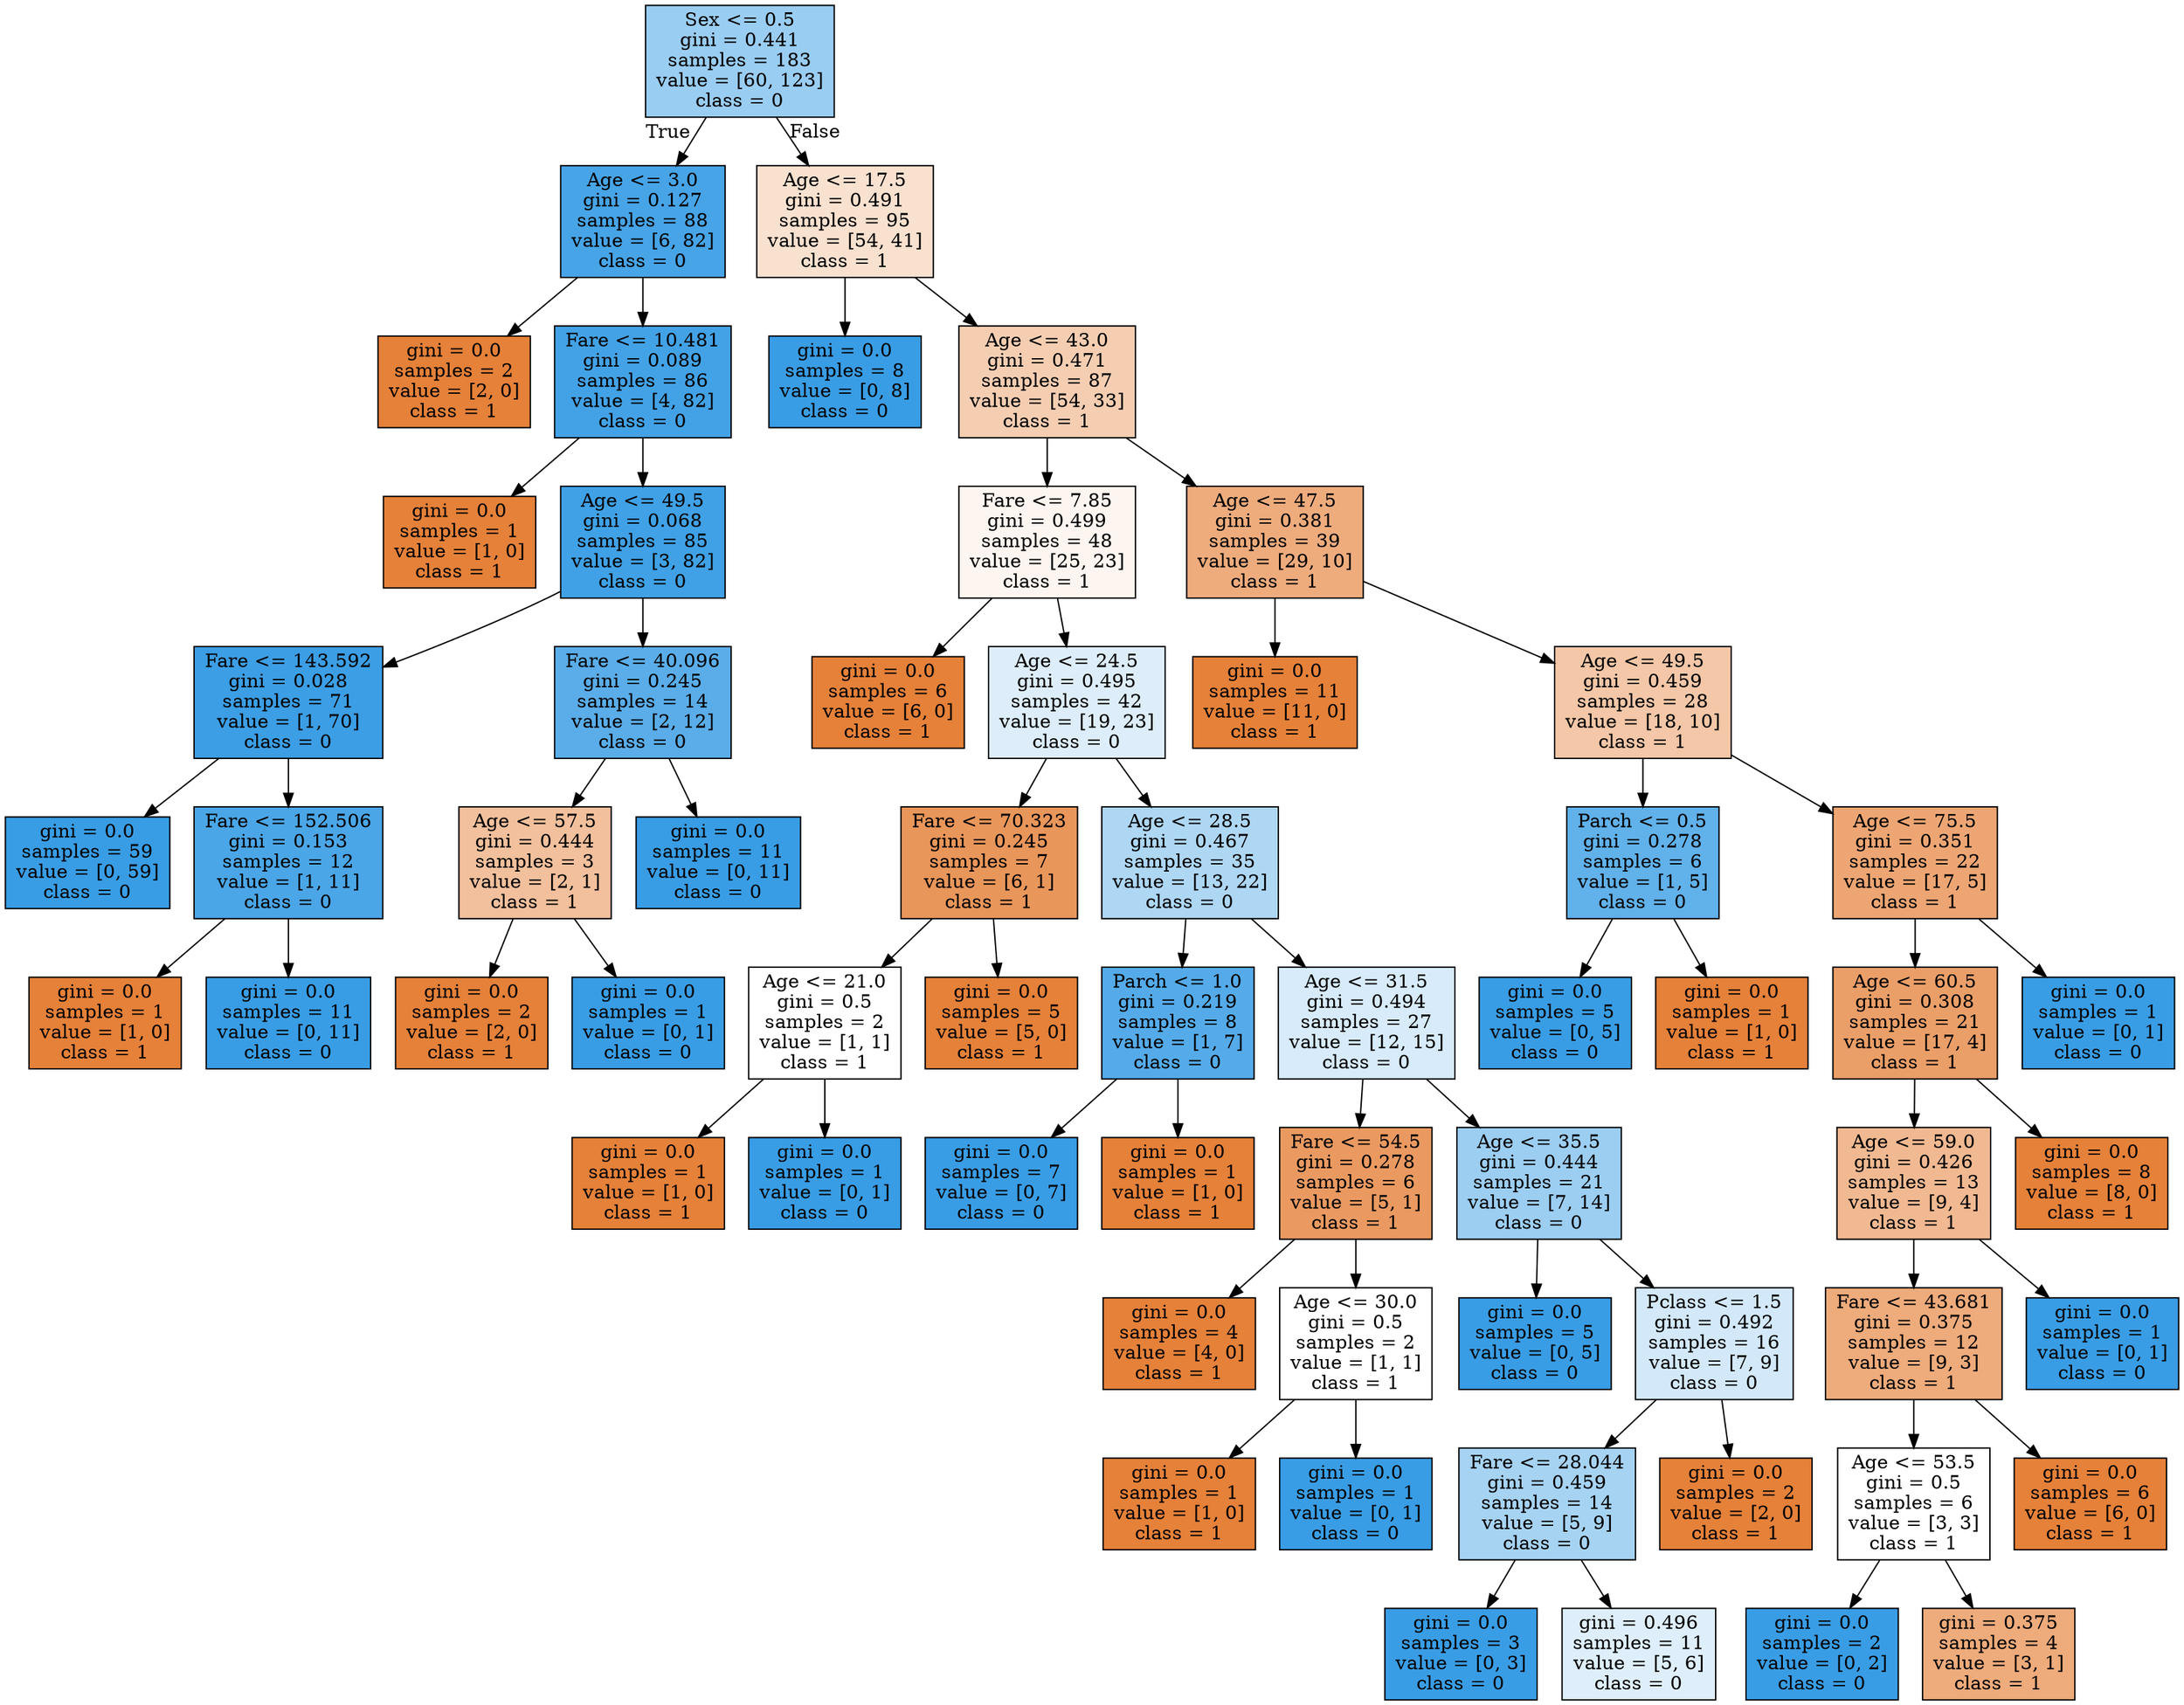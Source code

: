 digraph Tree {
node [shape=box, style="filled", color="black"] ;
0 [label="Sex <= 0.5\ngini = 0.441\nsamples = 183\nvalue = [60, 123]\nclass = 0", fillcolor="#9acdf2"] ;
1 [label="Age <= 3.0\ngini = 0.127\nsamples = 88\nvalue = [6, 82]\nclass = 0", fillcolor="#47a4e7"] ;
0 -> 1 [labeldistance=2.5, labelangle=45, headlabel="True"] ;
2 [label="gini = 0.0\nsamples = 2\nvalue = [2, 0]\nclass = 1", fillcolor="#e58139"] ;
1 -> 2 ;
3 [label="Fare <= 10.481\ngini = 0.089\nsamples = 86\nvalue = [4, 82]\nclass = 0", fillcolor="#43a2e6"] ;
1 -> 3 ;
4 [label="gini = 0.0\nsamples = 1\nvalue = [1, 0]\nclass = 1", fillcolor="#e58139"] ;
3 -> 4 ;
5 [label="Age <= 49.5\ngini = 0.068\nsamples = 85\nvalue = [3, 82]\nclass = 0", fillcolor="#40a1e6"] ;
3 -> 5 ;
6 [label="Fare <= 143.592\ngini = 0.028\nsamples = 71\nvalue = [1, 70]\nclass = 0", fillcolor="#3c9ee5"] ;
5 -> 6 ;
7 [label="gini = 0.0\nsamples = 59\nvalue = [0, 59]\nclass = 0", fillcolor="#399de5"] ;
6 -> 7 ;
8 [label="Fare <= 152.506\ngini = 0.153\nsamples = 12\nvalue = [1, 11]\nclass = 0", fillcolor="#4ba6e7"] ;
6 -> 8 ;
9 [label="gini = 0.0\nsamples = 1\nvalue = [1, 0]\nclass = 1", fillcolor="#e58139"] ;
8 -> 9 ;
10 [label="gini = 0.0\nsamples = 11\nvalue = [0, 11]\nclass = 0", fillcolor="#399de5"] ;
8 -> 10 ;
11 [label="Fare <= 40.096\ngini = 0.245\nsamples = 14\nvalue = [2, 12]\nclass = 0", fillcolor="#5aade9"] ;
5 -> 11 ;
12 [label="Age <= 57.5\ngini = 0.444\nsamples = 3\nvalue = [2, 1]\nclass = 1", fillcolor="#f2c09c"] ;
11 -> 12 ;
13 [label="gini = 0.0\nsamples = 2\nvalue = [2, 0]\nclass = 1", fillcolor="#e58139"] ;
12 -> 13 ;
14 [label="gini = 0.0\nsamples = 1\nvalue = [0, 1]\nclass = 0", fillcolor="#399de5"] ;
12 -> 14 ;
15 [label="gini = 0.0\nsamples = 11\nvalue = [0, 11]\nclass = 0", fillcolor="#399de5"] ;
11 -> 15 ;
16 [label="Age <= 17.5\ngini = 0.491\nsamples = 95\nvalue = [54, 41]\nclass = 1", fillcolor="#f9e1cf"] ;
0 -> 16 [labeldistance=2.5, labelangle=-45, headlabel="False"] ;
17 [label="gini = 0.0\nsamples = 8\nvalue = [0, 8]\nclass = 0", fillcolor="#399de5"] ;
16 -> 17 ;
18 [label="Age <= 43.0\ngini = 0.471\nsamples = 87\nvalue = [54, 33]\nclass = 1", fillcolor="#f5ceb2"] ;
16 -> 18 ;
19 [label="Fare <= 7.85\ngini = 0.499\nsamples = 48\nvalue = [25, 23]\nclass = 1", fillcolor="#fdf5ef"] ;
18 -> 19 ;
20 [label="gini = 0.0\nsamples = 6\nvalue = [6, 0]\nclass = 1", fillcolor="#e58139"] ;
19 -> 20 ;
21 [label="Age <= 24.5\ngini = 0.495\nsamples = 42\nvalue = [19, 23]\nclass = 0", fillcolor="#ddeefa"] ;
19 -> 21 ;
22 [label="Fare <= 70.323\ngini = 0.245\nsamples = 7\nvalue = [6, 1]\nclass = 1", fillcolor="#e9965a"] ;
21 -> 22 ;
23 [label="Age <= 21.0\ngini = 0.5\nsamples = 2\nvalue = [1, 1]\nclass = 1", fillcolor="#ffffff"] ;
22 -> 23 ;
24 [label="gini = 0.0\nsamples = 1\nvalue = [1, 0]\nclass = 1", fillcolor="#e58139"] ;
23 -> 24 ;
25 [label="gini = 0.0\nsamples = 1\nvalue = [0, 1]\nclass = 0", fillcolor="#399de5"] ;
23 -> 25 ;
26 [label="gini = 0.0\nsamples = 5\nvalue = [5, 0]\nclass = 1", fillcolor="#e58139"] ;
22 -> 26 ;
27 [label="Age <= 28.5\ngini = 0.467\nsamples = 35\nvalue = [13, 22]\nclass = 0", fillcolor="#aed7f4"] ;
21 -> 27 ;
28 [label="Parch <= 1.0\ngini = 0.219\nsamples = 8\nvalue = [1, 7]\nclass = 0", fillcolor="#55abe9"] ;
27 -> 28 ;
29 [label="gini = 0.0\nsamples = 7\nvalue = [0, 7]\nclass = 0", fillcolor="#399de5"] ;
28 -> 29 ;
30 [label="gini = 0.0\nsamples = 1\nvalue = [1, 0]\nclass = 1", fillcolor="#e58139"] ;
28 -> 30 ;
31 [label="Age <= 31.5\ngini = 0.494\nsamples = 27\nvalue = [12, 15]\nclass = 0", fillcolor="#d7ebfa"] ;
27 -> 31 ;
32 [label="Fare <= 54.5\ngini = 0.278\nsamples = 6\nvalue = [5, 1]\nclass = 1", fillcolor="#ea9a61"] ;
31 -> 32 ;
33 [label="gini = 0.0\nsamples = 4\nvalue = [4, 0]\nclass = 1", fillcolor="#e58139"] ;
32 -> 33 ;
34 [label="Age <= 30.0\ngini = 0.5\nsamples = 2\nvalue = [1, 1]\nclass = 1", fillcolor="#ffffff"] ;
32 -> 34 ;
35 [label="gini = 0.0\nsamples = 1\nvalue = [1, 0]\nclass = 1", fillcolor="#e58139"] ;
34 -> 35 ;
36 [label="gini = 0.0\nsamples = 1\nvalue = [0, 1]\nclass = 0", fillcolor="#399de5"] ;
34 -> 36 ;
37 [label="Age <= 35.5\ngini = 0.444\nsamples = 21\nvalue = [7, 14]\nclass = 0", fillcolor="#9ccef2"] ;
31 -> 37 ;
38 [label="gini = 0.0\nsamples = 5\nvalue = [0, 5]\nclass = 0", fillcolor="#399de5"] ;
37 -> 38 ;
39 [label="Pclass <= 1.5\ngini = 0.492\nsamples = 16\nvalue = [7, 9]\nclass = 0", fillcolor="#d3e9f9"] ;
37 -> 39 ;
40 [label="Fare <= 28.044\ngini = 0.459\nsamples = 14\nvalue = [5, 9]\nclass = 0", fillcolor="#a7d3f3"] ;
39 -> 40 ;
41 [label="gini = 0.0\nsamples = 3\nvalue = [0, 3]\nclass = 0", fillcolor="#399de5"] ;
40 -> 41 ;
42 [label="gini = 0.496\nsamples = 11\nvalue = [5, 6]\nclass = 0", fillcolor="#deeffb"] ;
40 -> 42 ;
43 [label="gini = 0.0\nsamples = 2\nvalue = [2, 0]\nclass = 1", fillcolor="#e58139"] ;
39 -> 43 ;
44 [label="Age <= 47.5\ngini = 0.381\nsamples = 39\nvalue = [29, 10]\nclass = 1", fillcolor="#eeac7d"] ;
18 -> 44 ;
45 [label="gini = 0.0\nsamples = 11\nvalue = [11, 0]\nclass = 1", fillcolor="#e58139"] ;
44 -> 45 ;
46 [label="Age <= 49.5\ngini = 0.459\nsamples = 28\nvalue = [18, 10]\nclass = 1", fillcolor="#f3c7a7"] ;
44 -> 46 ;
47 [label="Parch <= 0.5\ngini = 0.278\nsamples = 6\nvalue = [1, 5]\nclass = 0", fillcolor="#61b1ea"] ;
46 -> 47 ;
48 [label="gini = 0.0\nsamples = 5\nvalue = [0, 5]\nclass = 0", fillcolor="#399de5"] ;
47 -> 48 ;
49 [label="gini = 0.0\nsamples = 1\nvalue = [1, 0]\nclass = 1", fillcolor="#e58139"] ;
47 -> 49 ;
50 [label="Age <= 75.5\ngini = 0.351\nsamples = 22\nvalue = [17, 5]\nclass = 1", fillcolor="#eda673"] ;
46 -> 50 ;
51 [label="Age <= 60.5\ngini = 0.308\nsamples = 21\nvalue = [17, 4]\nclass = 1", fillcolor="#eb9f68"] ;
50 -> 51 ;
52 [label="Age <= 59.0\ngini = 0.426\nsamples = 13\nvalue = [9, 4]\nclass = 1", fillcolor="#f1b991"] ;
51 -> 52 ;
53 [label="Fare <= 43.681\ngini = 0.375\nsamples = 12\nvalue = [9, 3]\nclass = 1", fillcolor="#eeab7b"] ;
52 -> 53 ;
54 [label="Age <= 53.5\ngini = 0.5\nsamples = 6\nvalue = [3, 3]\nclass = 1", fillcolor="#ffffff"] ;
53 -> 54 ;
55 [label="gini = 0.0\nsamples = 2\nvalue = [0, 2]\nclass = 0", fillcolor="#399de5"] ;
54 -> 55 ;
56 [label="gini = 0.375\nsamples = 4\nvalue = [3, 1]\nclass = 1", fillcolor="#eeab7b"] ;
54 -> 56 ;
57 [label="gini = 0.0\nsamples = 6\nvalue = [6, 0]\nclass = 1", fillcolor="#e58139"] ;
53 -> 57 ;
58 [label="gini = 0.0\nsamples = 1\nvalue = [0, 1]\nclass = 0", fillcolor="#399de5"] ;
52 -> 58 ;
59 [label="gini = 0.0\nsamples = 8\nvalue = [8, 0]\nclass = 1", fillcolor="#e58139"] ;
51 -> 59 ;
60 [label="gini = 0.0\nsamples = 1\nvalue = [0, 1]\nclass = 0", fillcolor="#399de5"] ;
50 -> 60 ;
}